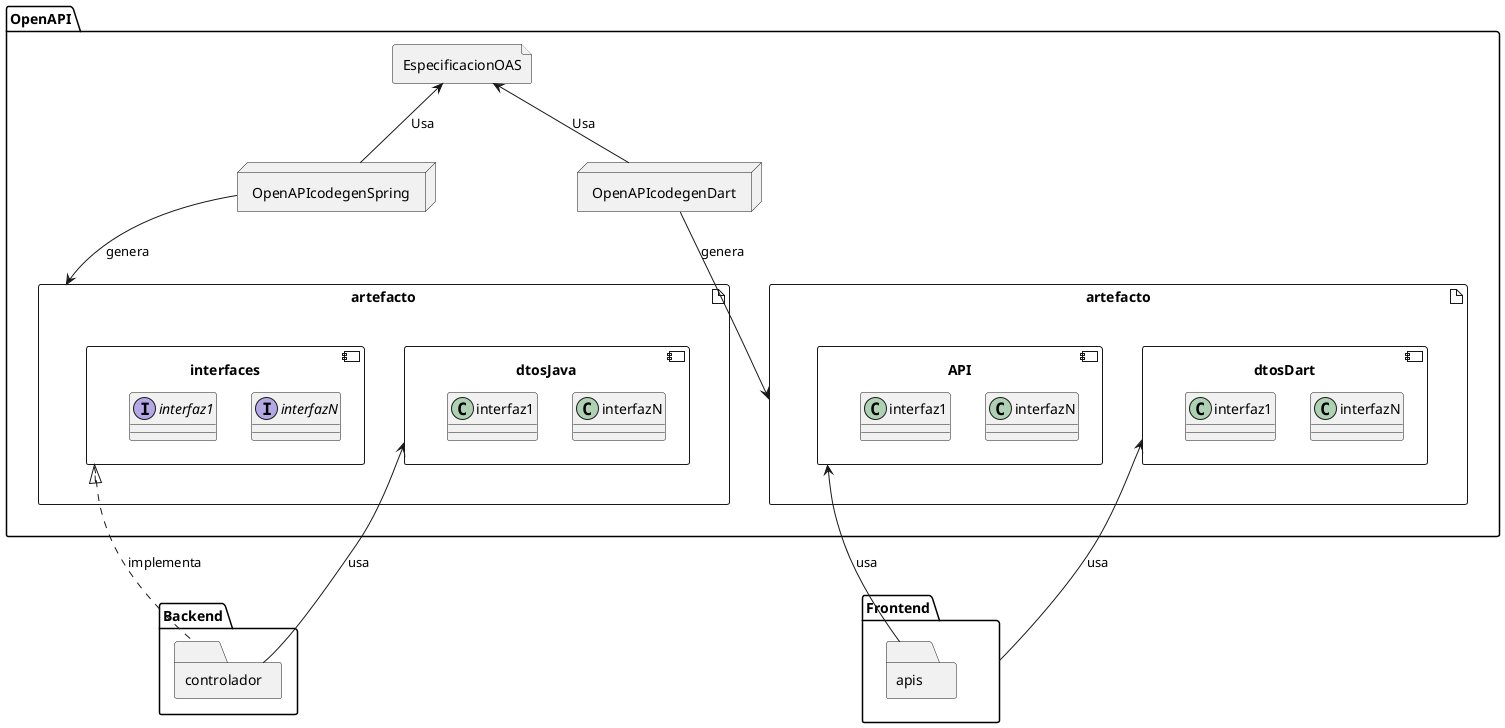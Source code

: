 @startuml codegen

folder OpenAPI as OA{

    file EspecificacionOAS  as oas{

    }

    node OpenAPIcodegenSpring as oacs{

    }
    node OpenAPIcodegenDart as oacd{

    }

    oas <-down- oacs : Usa
    oas <-down- oacd : Usa


    artifact artefacto as art{
        component interfaces as int1{
            interface interfazN
            interface interfaz1
        }

        component dtosJava as dtos{
            class interfazN
            class interfaz1
        }
    }

    oacs -down-> art : genera


    artifact artefacto as art2{
        component API as int2{
            class interfazN
            class interfaz1
        }

        component dtosDart as dtosd{
            class interfazN
            class interfaz1
        }
    }

    oacd -down-> art2 : genera

}


folder Backend as b{

    folder controlador as cont{

    }

    ' folder servicios as serv{

    ' }

}

cont -up-> dtos: usa

cont .up.|> int1: implementa 

folder Frontend as f{
    folder apis as apis{

    }
}

apis -up-> int2:usa
f -up-> dtosd:usa




@enduml